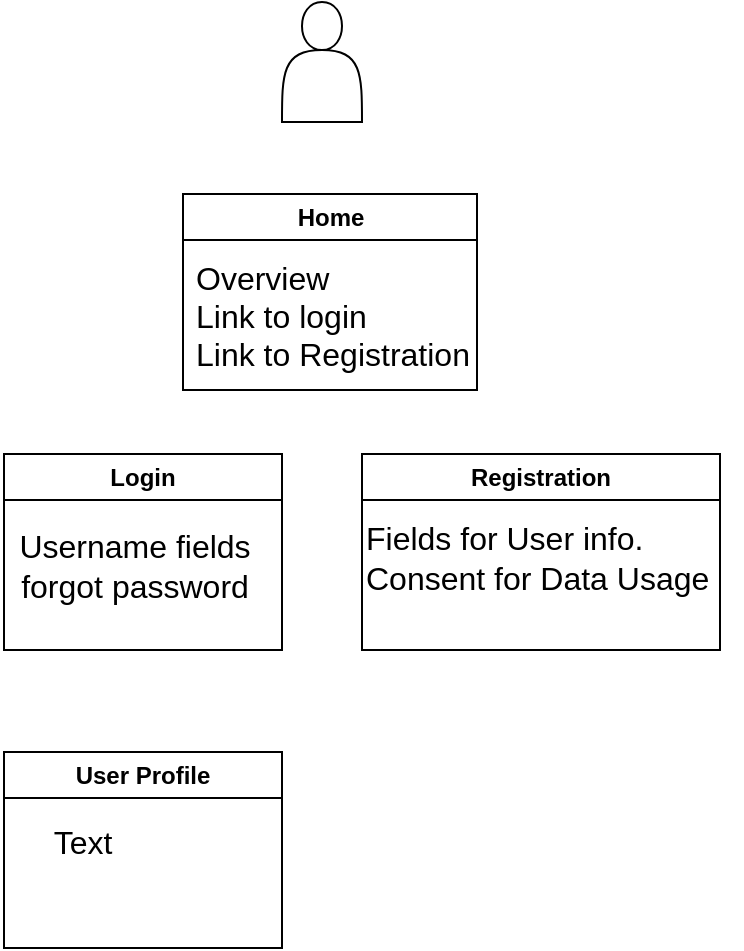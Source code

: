 <mxfile version="24.7.17">
  <diagram name="Page-1" id="ouPPqVYWVj_6R3psdxhQ">
    <mxGraphModel dx="723" dy="1179" grid="0" gridSize="10" guides="1" tooltips="1" connect="1" arrows="1" fold="1" page="0" pageScale="1" pageWidth="850" pageHeight="1100" math="0" shadow="0">
      <root>
        <mxCell id="0" />
        <mxCell id="1" parent="0" />
        <mxCell id="oabWI8DTtVUbQuIUZGR3-3" value="" style="shape=actor;whiteSpace=wrap;html=1;" parent="1" vertex="1">
          <mxGeometry x="221" y="-51" width="40" height="60" as="geometry" />
        </mxCell>
        <mxCell id="oabWI8DTtVUbQuIUZGR3-4" value="Home" style="swimlane;whiteSpace=wrap;html=1;" parent="1" vertex="1">
          <mxGeometry x="171.5" y="45" width="147" height="98" as="geometry" />
        </mxCell>
        <mxCell id="oabWI8DTtVUbQuIUZGR3-6" value="Overview&lt;div&gt;Link to login&lt;/div&gt;&lt;div&gt;Link to Registration&lt;/div&gt;" style="text;html=1;align=left;verticalAlign=middle;resizable=0;points=[];autosize=1;strokeColor=none;fillColor=none;fontSize=16;" parent="oabWI8DTtVUbQuIUZGR3-4" vertex="1">
          <mxGeometry x="4.5" y="26" width="155" height="70" as="geometry" />
        </mxCell>
        <mxCell id="oabWI8DTtVUbQuIUZGR3-5" value="Registration" style="swimlane;whiteSpace=wrap;html=1;" parent="1" vertex="1">
          <mxGeometry x="261" y="175" width="179" height="98" as="geometry" />
        </mxCell>
        <mxCell id="oabWI8DTtVUbQuIUZGR3-8" value="Fields for User info.&lt;div&gt;Consent for Data Usage&lt;/div&gt;" style="text;html=1;align=left;verticalAlign=middle;resizable=0;points=[];autosize=1;strokeColor=none;fillColor=none;fontSize=16;" parent="oabWI8DTtVUbQuIUZGR3-5" vertex="1">
          <mxGeometry y="27" width="190" height="50" as="geometry" />
        </mxCell>
        <mxCell id="oabWI8DTtVUbQuIUZGR3-7" value="Login" style="swimlane;whiteSpace=wrap;html=1;" parent="1" vertex="1">
          <mxGeometry x="82" y="175" width="139" height="98" as="geometry" />
        </mxCell>
        <mxCell id="oabWI8DTtVUbQuIUZGR3-9" value="Username fields&lt;div&gt;forgot password&lt;/div&gt;" style="text;html=1;align=center;verticalAlign=middle;resizable=0;points=[];autosize=1;strokeColor=none;fillColor=none;fontSize=16;" parent="oabWI8DTtVUbQuIUZGR3-7" vertex="1">
          <mxGeometry x="-2" y="31" width="134" height="50" as="geometry" />
        </mxCell>
        <mxCell id="Rm-EXwJDXYBnDl4J9TMp-1" value="User Profile" style="swimlane;whiteSpace=wrap;html=1;" vertex="1" parent="1">
          <mxGeometry x="82" y="324" width="139" height="98" as="geometry" />
        </mxCell>
        <mxCell id="Rm-EXwJDXYBnDl4J9TMp-2" value="Text" style="text;html=1;align=center;verticalAlign=middle;resizable=0;points=[];autosize=1;strokeColor=none;fillColor=none;fontSize=16;" vertex="1" parent="Rm-EXwJDXYBnDl4J9TMp-1">
          <mxGeometry x="15" y="29" width="47" height="31" as="geometry" />
        </mxCell>
      </root>
    </mxGraphModel>
  </diagram>
</mxfile>

